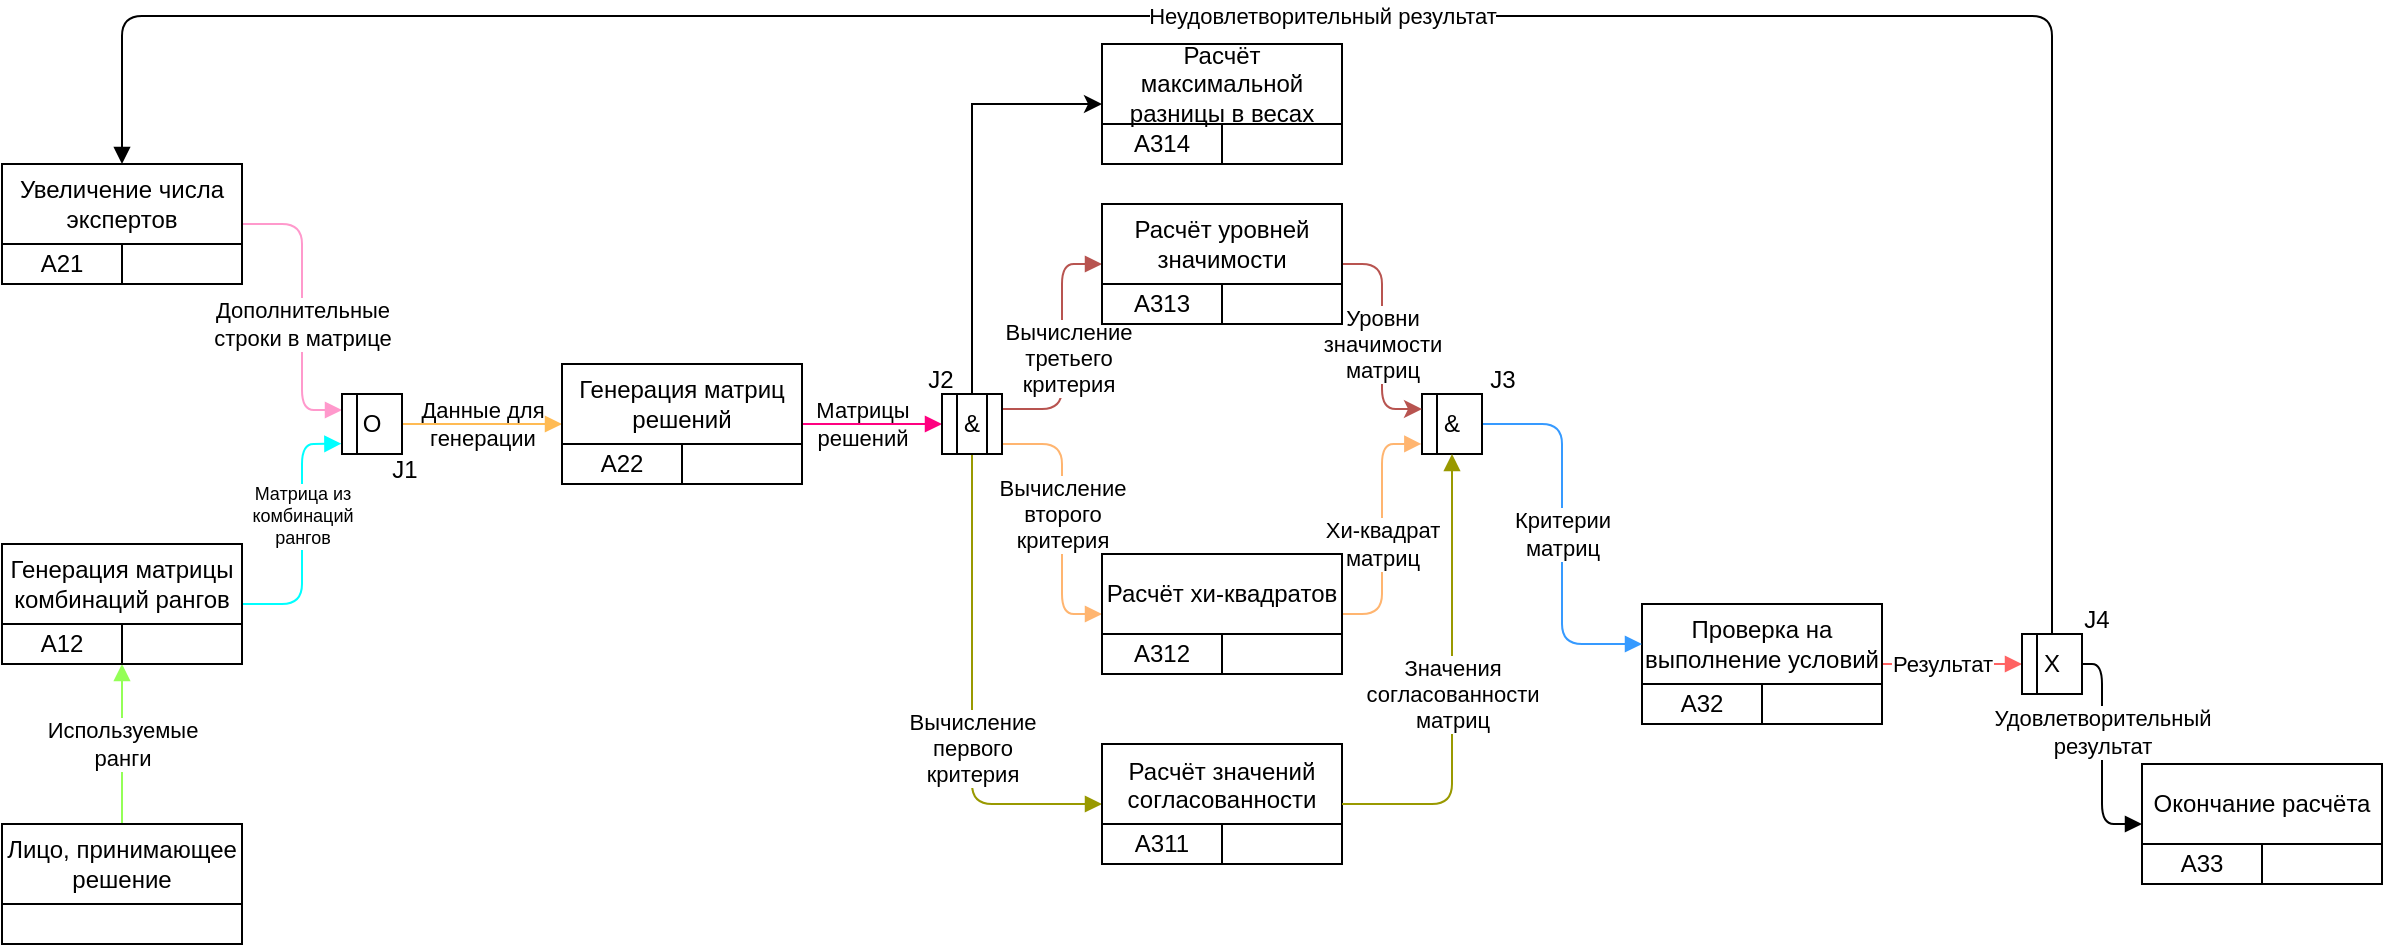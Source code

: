 <mxfile version="22.1.4" type="github">
  <diagram name="Страница — 1" id="2axHYxeO-4VpE9UikgM9">
    <mxGraphModel dx="478" dy="260" grid="0" gridSize="10" guides="1" tooltips="1" connect="1" arrows="1" fold="1" page="1" pageScale="1" pageWidth="827" pageHeight="1169" math="0" shadow="0">
      <root>
        <mxCell id="0" />
        <mxCell id="1" parent="0" />
        <mxCell id="lcVxslAkRvURmsZlSyza-24" value="Хи-квадрат&lt;br&gt;матриц" style="edgeStyle=orthogonalEdgeStyle;rounded=1;orthogonalLoop=1;jettySize=auto;html=1;exitX=1;exitY=0.75;exitDx=0;exitDy=0;endArrow=block;endFill=1;strokeColor=#FFB570;entryX=-0.011;entryY=0.833;entryDx=0;entryDy=0;entryPerimeter=0;" edge="1" parent="1" source="lcVxslAkRvURmsZlSyza-22" target="lcVxslAkRvURmsZlSyza-8">
          <mxGeometry x="-0.118" relative="1" as="geometry">
            <mxPoint x="680" y="320" as="targetPoint" />
            <Array as="points">
              <mxPoint x="690" y="405" />
              <mxPoint x="690" y="320" />
            </Array>
            <mxPoint as="offset" />
          </mxGeometry>
        </mxCell>
        <mxCell id="rHtwVeTPGvIX2-GxLPoe-113" value="&lt;div&gt;Используемые&lt;/div&gt;&lt;div&gt;ранги&lt;br&gt;&lt;/div&gt;" style="edgeStyle=orthogonalEdgeStyle;rounded=1;orthogonalLoop=1;jettySize=auto;html=1;entryX=1;entryY=1;entryDx=0;entryDy=0;strokeColor=#94FF57;endArrow=block;endFill=1;" parent="1" source="rHtwVeTPGvIX2-GxLPoe-112" target="rHtwVeTPGvIX2-GxLPoe-55" edge="1">
          <mxGeometry relative="1" as="geometry" />
        </mxCell>
        <mxCell id="rHtwVeTPGvIX2-GxLPoe-78" value="Результат" style="edgeStyle=orthogonalEdgeStyle;rounded=0;orthogonalLoop=1;jettySize=auto;html=1;exitX=1;exitY=0.75;exitDx=0;exitDy=0;entryX=0;entryY=0.5;entryDx=0;entryDy=0;endArrow=block;endFill=1;strokeColor=#FF6363;" parent="1" source="rHtwVeTPGvIX2-GxLPoe-75" target="rHtwVeTPGvIX2-GxLPoe-76" edge="1">
          <mxGeometry x="-0.143" relative="1" as="geometry">
            <mxPoint as="offset" />
          </mxGeometry>
        </mxCell>
        <mxCell id="rHtwVeTPGvIX2-GxLPoe-50" value="&lt;div&gt;Данные для&lt;/div&gt;&lt;div&gt;генерации&lt;br&gt;&lt;/div&gt;" style="edgeStyle=orthogonalEdgeStyle;rounded=0;orthogonalLoop=1;jettySize=auto;html=1;entryX=0;entryY=0.75;entryDx=0;entryDy=0;endArrow=block;endFill=1;strokeColor=#FFBB54;labelBackgroundColor=none;" parent="1" source="rHtwVeTPGvIX2-GxLPoe-49" target="rHtwVeTPGvIX2-GxLPoe-8" edge="1">
          <mxGeometry relative="1" as="geometry">
            <mxPoint as="offset" />
          </mxGeometry>
        </mxCell>
        <mxCell id="rHtwVeTPGvIX2-GxLPoe-61" value="Дополнительные&lt;br style=&quot;font-size: 10px;&quot;&gt;строки в матрице" style="edgeStyle=orthogonalEdgeStyle;rounded=1;orthogonalLoop=1;jettySize=auto;html=1;exitX=1;exitY=0.75;exitDx=0;exitDy=0;entryX=0;entryY=0.25;entryDx=0;entryDy=0;strokeColor=#FF99CC;endArrow=block;endFill=1;" parent="1" source="rHtwVeTPGvIX2-GxLPoe-47" target="rHtwVeTPGvIX2-GxLPoe-49" edge="1">
          <mxGeometry x="0.115" relative="1" as="geometry">
            <Array as="points">
              <mxPoint x="150" y="210" />
              <mxPoint x="150" y="303" />
              <mxPoint x="170" y="303" />
            </Array>
            <mxPoint as="offset" />
          </mxGeometry>
        </mxCell>
        <mxCell id="rHtwVeTPGvIX2-GxLPoe-24" value="&lt;div&gt;Матрицы&lt;/div&gt;&lt;div&gt;решений&lt;/div&gt;" style="endArrow=block;html=1;rounded=0;endFill=1;exitX=1;exitY=0.75;exitDx=0;exitDy=0;strokeColor=#FF0080;startFill=1;labelBackgroundColor=none;entryX=0;entryY=0.5;entryDx=0;entryDy=0;" parent="1" source="rHtwVeTPGvIX2-GxLPoe-8" edge="1" target="rHtwVeTPGvIX2-GxLPoe-95">
          <mxGeometry x="-0.143" width="50" height="50" relative="1" as="geometry">
            <mxPoint x="430" y="300" as="sourcePoint" />
            <mxPoint x="500" y="310" as="targetPoint" />
            <mxPoint as="offset" />
          </mxGeometry>
        </mxCell>
        <mxCell id="rHtwVeTPGvIX2-GxLPoe-58" value="&lt;div style=&quot;font-size: 9px;&quot;&gt;Матрица из&lt;/div&gt;&lt;div style=&quot;font-size: 9px;&quot;&gt;комбинаций&lt;/div&gt;&lt;div style=&quot;font-size: 9px;&quot;&gt;рангов&lt;/div&gt;" style="endArrow=block;html=1;rounded=1;exitX=1;exitY=0.75;exitDx=0;exitDy=0;entryX=-0.01;entryY=0.828;entryDx=0;entryDy=0;endFill=1;strokeColor=#00FFFF;fontSize=9;entryPerimeter=0;" parent="1" source="rHtwVeTPGvIX2-GxLPoe-56" target="rHtwVeTPGvIX2-GxLPoe-49" edge="1">
          <mxGeometry x="0.144" width="50" height="50" relative="1" as="geometry">
            <mxPoint x="180" y="350" as="sourcePoint" />
            <mxPoint x="230" y="300" as="targetPoint" />
            <Array as="points">
              <mxPoint x="150" y="400" />
              <mxPoint x="150" y="320" />
            </Array>
            <mxPoint as="offset" />
          </mxGeometry>
        </mxCell>
        <mxCell id="rHtwVeTPGvIX2-GxLPoe-9" value="" style="group" parent="1" vertex="1" connectable="0">
          <mxGeometry x="280" y="280" width="120" height="60" as="geometry" />
        </mxCell>
        <mxCell id="rHtwVeTPGvIX2-GxLPoe-2" value="" style="rounded=0;whiteSpace=wrap;html=1;" parent="rHtwVeTPGvIX2-GxLPoe-9" vertex="1">
          <mxGeometry width="120" height="60" as="geometry" />
        </mxCell>
        <mxCell id="rHtwVeTPGvIX2-GxLPoe-3" value="" style="rounded=0;whiteSpace=wrap;html=1;" parent="rHtwVeTPGvIX2-GxLPoe-9" vertex="1">
          <mxGeometry y="40" width="60" height="20" as="geometry" />
        </mxCell>
        <mxCell id="rHtwVeTPGvIX2-GxLPoe-4" value="" style="rounded=0;whiteSpace=wrap;html=1;" parent="rHtwVeTPGvIX2-GxLPoe-9" vertex="1">
          <mxGeometry x="60" y="40" width="60" height="20" as="geometry" />
        </mxCell>
        <mxCell id="rHtwVeTPGvIX2-GxLPoe-6" value="А22" style="text;html=1;strokeColor=none;fillColor=none;align=center;verticalAlign=middle;whiteSpace=wrap;rounded=0;" parent="rHtwVeTPGvIX2-GxLPoe-9" vertex="1">
          <mxGeometry y="40" width="60" height="20" as="geometry" />
        </mxCell>
        <mxCell id="rHtwVeTPGvIX2-GxLPoe-8" value="Генерация матриц решений" style="text;html=1;strokeColor=none;fillColor=none;align=center;verticalAlign=middle;whiteSpace=wrap;rounded=0;" parent="rHtwVeTPGvIX2-GxLPoe-9" vertex="1">
          <mxGeometry width="120" height="40" as="geometry" />
        </mxCell>
        <mxCell id="rHtwVeTPGvIX2-GxLPoe-42" value="" style="group" parent="1" vertex="1" connectable="0">
          <mxGeometry y="180" width="120" height="60" as="geometry" />
        </mxCell>
        <mxCell id="rHtwVeTPGvIX2-GxLPoe-43" value="" style="rounded=0;whiteSpace=wrap;html=1;" parent="rHtwVeTPGvIX2-GxLPoe-42" vertex="1">
          <mxGeometry width="120" height="60" as="geometry" />
        </mxCell>
        <mxCell id="rHtwVeTPGvIX2-GxLPoe-44" value="" style="rounded=0;whiteSpace=wrap;html=1;" parent="rHtwVeTPGvIX2-GxLPoe-42" vertex="1">
          <mxGeometry y="40" width="60" height="20" as="geometry" />
        </mxCell>
        <mxCell id="rHtwVeTPGvIX2-GxLPoe-45" value="" style="rounded=0;whiteSpace=wrap;html=1;" parent="rHtwVeTPGvIX2-GxLPoe-42" vertex="1">
          <mxGeometry x="60" y="40" width="60" height="20" as="geometry" />
        </mxCell>
        <mxCell id="rHtwVeTPGvIX2-GxLPoe-46" value="А21" style="text;html=1;strokeColor=none;fillColor=none;align=center;verticalAlign=middle;whiteSpace=wrap;rounded=0;" parent="rHtwVeTPGvIX2-GxLPoe-42" vertex="1">
          <mxGeometry y="40" width="60" height="20" as="geometry" />
        </mxCell>
        <mxCell id="rHtwVeTPGvIX2-GxLPoe-47" value="Увеличение числа экспертов" style="text;html=1;strokeColor=none;fillColor=none;align=center;verticalAlign=middle;whiteSpace=wrap;rounded=0;" parent="rHtwVeTPGvIX2-GxLPoe-42" vertex="1">
          <mxGeometry width="120" height="40" as="geometry" />
        </mxCell>
        <mxCell id="rHtwVeTPGvIX2-GxLPoe-49" value="O" style="rounded=0;whiteSpace=wrap;html=1;" parent="1" vertex="1">
          <mxGeometry x="170" y="295" width="30" height="30" as="geometry" />
        </mxCell>
        <mxCell id="rHtwVeTPGvIX2-GxLPoe-51" value="" style="group" parent="1" vertex="1" connectable="0">
          <mxGeometry y="370" width="120" height="60" as="geometry" />
        </mxCell>
        <mxCell id="rHtwVeTPGvIX2-GxLPoe-52" value="" style="rounded=0;whiteSpace=wrap;html=1;" parent="rHtwVeTPGvIX2-GxLPoe-51" vertex="1">
          <mxGeometry width="120" height="60" as="geometry" />
        </mxCell>
        <mxCell id="rHtwVeTPGvIX2-GxLPoe-53" value="" style="rounded=0;whiteSpace=wrap;html=1;" parent="rHtwVeTPGvIX2-GxLPoe-51" vertex="1">
          <mxGeometry y="40" width="60" height="20" as="geometry" />
        </mxCell>
        <mxCell id="rHtwVeTPGvIX2-GxLPoe-54" value="" style="rounded=0;whiteSpace=wrap;html=1;" parent="rHtwVeTPGvIX2-GxLPoe-51" vertex="1">
          <mxGeometry x="60" y="40" width="60" height="20" as="geometry" />
        </mxCell>
        <mxCell id="rHtwVeTPGvIX2-GxLPoe-55" value="А12" style="text;html=1;strokeColor=none;fillColor=none;align=center;verticalAlign=middle;whiteSpace=wrap;rounded=0;" parent="rHtwVeTPGvIX2-GxLPoe-51" vertex="1">
          <mxGeometry y="40" width="60" height="20" as="geometry" />
        </mxCell>
        <mxCell id="rHtwVeTPGvIX2-GxLPoe-56" value="Генерация матрицы комбинаций рангов" style="text;html=1;strokeColor=none;fillColor=none;align=center;verticalAlign=middle;whiteSpace=wrap;rounded=0;" parent="rHtwVeTPGvIX2-GxLPoe-51" vertex="1">
          <mxGeometry width="120" height="40" as="geometry" />
        </mxCell>
        <mxCell id="rHtwVeTPGvIX2-GxLPoe-59" value="" style="endArrow=none;html=1;rounded=0;entryX=0.25;entryY=0;entryDx=0;entryDy=0;exitX=0.25;exitY=1;exitDx=0;exitDy=0;" parent="1" source="rHtwVeTPGvIX2-GxLPoe-49" target="rHtwVeTPGvIX2-GxLPoe-49" edge="1">
          <mxGeometry width="50" height="50" relative="1" as="geometry">
            <mxPoint x="160" y="350" as="sourcePoint" />
            <mxPoint x="210" y="300" as="targetPoint" />
          </mxGeometry>
        </mxCell>
        <mxCell id="rHtwVeTPGvIX2-GxLPoe-70" value="" style="group" parent="1" vertex="1" connectable="0">
          <mxGeometry x="820" y="400" width="120" height="60" as="geometry" />
        </mxCell>
        <mxCell id="rHtwVeTPGvIX2-GxLPoe-71" value="" style="rounded=0;whiteSpace=wrap;html=1;" parent="rHtwVeTPGvIX2-GxLPoe-70" vertex="1">
          <mxGeometry width="120" height="60" as="geometry" />
        </mxCell>
        <mxCell id="rHtwVeTPGvIX2-GxLPoe-72" value="" style="rounded=0;whiteSpace=wrap;html=1;" parent="rHtwVeTPGvIX2-GxLPoe-70" vertex="1">
          <mxGeometry y="40" width="60" height="20" as="geometry" />
        </mxCell>
        <mxCell id="rHtwVeTPGvIX2-GxLPoe-73" value="" style="rounded=0;whiteSpace=wrap;html=1;" parent="rHtwVeTPGvIX2-GxLPoe-70" vertex="1">
          <mxGeometry x="60" y="40" width="60" height="20" as="geometry" />
        </mxCell>
        <mxCell id="rHtwVeTPGvIX2-GxLPoe-74" value="А32" style="text;html=1;strokeColor=none;fillColor=none;align=center;verticalAlign=middle;whiteSpace=wrap;rounded=0;" parent="rHtwVeTPGvIX2-GxLPoe-70" vertex="1">
          <mxGeometry y="40" width="60" height="20" as="geometry" />
        </mxCell>
        <mxCell id="rHtwVeTPGvIX2-GxLPoe-75" value="Проверка на выполнение условий" style="text;html=1;strokeColor=none;fillColor=none;align=center;verticalAlign=middle;whiteSpace=wrap;rounded=0;" parent="rHtwVeTPGvIX2-GxLPoe-70" vertex="1">
          <mxGeometry width="120" height="40" as="geometry" />
        </mxCell>
        <mxCell id="rHtwVeTPGvIX2-GxLPoe-79" value="Неудовлетворительный результат" style="edgeStyle=orthogonalEdgeStyle;rounded=1;orthogonalLoop=1;jettySize=auto;html=1;entryX=0.5;entryY=0;entryDx=0;entryDy=0;exitX=0.5;exitY=0;exitDx=0;exitDy=0;endArrow=block;endFill=1;" parent="1" source="rHtwVeTPGvIX2-GxLPoe-76" target="rHtwVeTPGvIX2-GxLPoe-47" edge="1">
          <mxGeometry relative="1" as="geometry">
            <Array as="points">
              <mxPoint x="1025" y="106" />
              <mxPoint x="60" y="106" />
            </Array>
          </mxGeometry>
        </mxCell>
        <mxCell id="rHtwVeTPGvIX2-GxLPoe-81" value="Удовлетворительный&lt;br&gt;результат" style="rounded=1;orthogonalLoop=1;jettySize=auto;html=1;exitX=1;exitY=0.5;exitDx=0;exitDy=0;entryX=0;entryY=0.75;entryDx=0;entryDy=0;endArrow=block;endFill=1;strokeColor=default;edgeStyle=orthogonalEdgeStyle;" parent="1" source="rHtwVeTPGvIX2-GxLPoe-76" target="rHtwVeTPGvIX2-GxLPoe-88" edge="1">
          <mxGeometry x="-0.2" relative="1" as="geometry">
            <mxPoint x="1100" y="440" as="targetPoint" />
            <mxPoint as="offset" />
            <Array as="points">
              <mxPoint x="1050" y="430" />
              <mxPoint x="1050" y="510" />
            </Array>
          </mxGeometry>
        </mxCell>
        <mxCell id="rHtwVeTPGvIX2-GxLPoe-76" value="X" style="rounded=0;whiteSpace=wrap;html=1;" parent="1" vertex="1">
          <mxGeometry x="1010" y="415" width="30" height="30" as="geometry" />
        </mxCell>
        <mxCell id="rHtwVeTPGvIX2-GxLPoe-77" value="" style="endArrow=none;html=1;rounded=0;entryX=0.25;entryY=0;entryDx=0;entryDy=0;exitX=0.25;exitY=1;exitDx=0;exitDy=0;" parent="1" source="rHtwVeTPGvIX2-GxLPoe-76" target="rHtwVeTPGvIX2-GxLPoe-76" edge="1">
          <mxGeometry width="50" height="50" relative="1" as="geometry">
            <mxPoint x="1000" y="470" as="sourcePoint" />
            <mxPoint x="1050" y="420" as="targetPoint" />
          </mxGeometry>
        </mxCell>
        <mxCell id="rHtwVeTPGvIX2-GxLPoe-83" value="" style="group" parent="1" vertex="1" connectable="0">
          <mxGeometry x="1070" y="480" width="120" height="60" as="geometry" />
        </mxCell>
        <mxCell id="rHtwVeTPGvIX2-GxLPoe-84" value="" style="rounded=0;whiteSpace=wrap;html=1;" parent="rHtwVeTPGvIX2-GxLPoe-83" vertex="1">
          <mxGeometry width="120" height="60" as="geometry" />
        </mxCell>
        <mxCell id="rHtwVeTPGvIX2-GxLPoe-85" value="" style="rounded=0;whiteSpace=wrap;html=1;" parent="rHtwVeTPGvIX2-GxLPoe-83" vertex="1">
          <mxGeometry y="40" width="60" height="20" as="geometry" />
        </mxCell>
        <mxCell id="rHtwVeTPGvIX2-GxLPoe-86" value="" style="rounded=0;whiteSpace=wrap;html=1;" parent="rHtwVeTPGvIX2-GxLPoe-83" vertex="1">
          <mxGeometry x="60" y="40" width="60" height="20" as="geometry" />
        </mxCell>
        <mxCell id="rHtwVeTPGvIX2-GxLPoe-87" value="А33" style="text;html=1;strokeColor=none;fillColor=none;align=center;verticalAlign=middle;whiteSpace=wrap;rounded=0;" parent="rHtwVeTPGvIX2-GxLPoe-83" vertex="1">
          <mxGeometry y="40" width="60" height="20" as="geometry" />
        </mxCell>
        <mxCell id="rHtwVeTPGvIX2-GxLPoe-88" value="Окончание расчёта" style="text;html=1;strokeColor=none;fillColor=none;align=center;verticalAlign=middle;whiteSpace=wrap;rounded=0;" parent="rHtwVeTPGvIX2-GxLPoe-83" vertex="1">
          <mxGeometry width="120" height="40" as="geometry" />
        </mxCell>
        <mxCell id="lcVxslAkRvURmsZlSyza-7" value="Вычисление&lt;br&gt;первого&lt;br&gt;критерия" style="edgeStyle=orthogonalEdgeStyle;rounded=1;orthogonalLoop=1;jettySize=auto;html=1;entryX=0;entryY=0.5;entryDx=0;entryDy=0;endArrow=block;endFill=1;strokeColor=#999900;" edge="1" parent="1" source="rHtwVeTPGvIX2-GxLPoe-95" target="lcVxslAkRvURmsZlSyza-2">
          <mxGeometry x="0.227" relative="1" as="geometry">
            <mxPoint x="530" y="430" as="targetPoint" />
            <Array as="points">
              <mxPoint x="485" y="500" />
            </Array>
            <mxPoint as="offset" />
          </mxGeometry>
        </mxCell>
        <mxCell id="lcVxslAkRvURmsZlSyza-23" value="Вычисление&lt;br&gt;второго&lt;br&gt;критерия" style="edgeStyle=orthogonalEdgeStyle;rounded=1;orthogonalLoop=1;jettySize=auto;html=1;entryX=0;entryY=0.75;entryDx=0;entryDy=0;exitX=1.003;exitY=0.832;exitDx=0;exitDy=0;exitPerimeter=0;endArrow=block;endFill=1;strokeColor=#FFB570;" edge="1" parent="1" source="rHtwVeTPGvIX2-GxLPoe-95" target="lcVxslAkRvURmsZlSyza-22">
          <mxGeometry x="-0.035" relative="1" as="geometry">
            <Array as="points">
              <mxPoint x="530" y="320" />
              <mxPoint x="530" y="405" />
            </Array>
            <mxPoint as="offset" />
          </mxGeometry>
        </mxCell>
        <mxCell id="lcVxslAkRvURmsZlSyza-32" value="Вычисление&lt;br&gt;третьего&lt;br&gt;критерия" style="edgeStyle=orthogonalEdgeStyle;rounded=1;orthogonalLoop=1;jettySize=auto;html=1;exitX=1;exitY=0.25;exitDx=0;exitDy=0;entryX=0;entryY=0.75;entryDx=0;entryDy=0;endArrow=block;endFill=1;strokeColor=#B85450;" edge="1" parent="1" source="rHtwVeTPGvIX2-GxLPoe-95" target="lcVxslAkRvURmsZlSyza-31">
          <mxGeometry x="-0.094" y="-3" relative="1" as="geometry">
            <Array as="points">
              <mxPoint x="530" y="303" />
              <mxPoint x="530" y="230" />
            </Array>
            <mxPoint as="offset" />
          </mxGeometry>
        </mxCell>
        <mxCell id="lcVxslAkRvURmsZlSyza-40" style="edgeStyle=orthogonalEdgeStyle;rounded=0;orthogonalLoop=1;jettySize=auto;html=1;exitX=0.5;exitY=0;exitDx=0;exitDy=0;entryX=0;entryY=0.75;entryDx=0;entryDy=0;" edge="1" parent="1" source="rHtwVeTPGvIX2-GxLPoe-95" target="lcVxslAkRvURmsZlSyza-39">
          <mxGeometry relative="1" as="geometry">
            <mxPoint x="543.667" y="152.333" as="targetPoint" />
            <Array as="points">
              <mxPoint x="485" y="150" />
            </Array>
          </mxGeometry>
        </mxCell>
        <mxCell id="rHtwVeTPGvIX2-GxLPoe-95" value="&amp;amp;" style="rounded=0;whiteSpace=wrap;html=1;" parent="1" vertex="1">
          <mxGeometry x="470" y="295" width="30" height="30" as="geometry" />
        </mxCell>
        <mxCell id="rHtwVeTPGvIX2-GxLPoe-96" value="" style="endArrow=none;html=1;rounded=0;entryX=0.25;entryY=0;entryDx=0;entryDy=0;exitX=0.25;exitY=1;exitDx=0;exitDy=0;" parent="1" source="rHtwVeTPGvIX2-GxLPoe-95" target="rHtwVeTPGvIX2-GxLPoe-95" edge="1">
          <mxGeometry width="50" height="50" relative="1" as="geometry">
            <mxPoint x="460" y="350" as="sourcePoint" />
            <mxPoint x="510" y="300" as="targetPoint" />
          </mxGeometry>
        </mxCell>
        <mxCell id="rHtwVeTPGvIX2-GxLPoe-98" value="" style="endArrow=none;html=1;rounded=0;entryX=0.75;entryY=0;entryDx=0;entryDy=0;exitX=0.75;exitY=1;exitDx=0;exitDy=0;" parent="1" source="rHtwVeTPGvIX2-GxLPoe-95" target="rHtwVeTPGvIX2-GxLPoe-95" edge="1">
          <mxGeometry width="50" height="50" relative="1" as="geometry">
            <mxPoint x="488" y="335" as="sourcePoint" />
            <mxPoint x="488" y="305" as="targetPoint" />
          </mxGeometry>
        </mxCell>
        <mxCell id="rHtwVeTPGvIX2-GxLPoe-107" value="" style="group" parent="1" vertex="1" connectable="0">
          <mxGeometry y="510" width="120" height="60" as="geometry" />
        </mxCell>
        <mxCell id="rHtwVeTPGvIX2-GxLPoe-108" value="" style="rounded=0;whiteSpace=wrap;html=1;" parent="rHtwVeTPGvIX2-GxLPoe-107" vertex="1">
          <mxGeometry width="120" height="60" as="geometry" />
        </mxCell>
        <mxCell id="rHtwVeTPGvIX2-GxLPoe-109" value="" style="rounded=0;whiteSpace=wrap;html=1;" parent="rHtwVeTPGvIX2-GxLPoe-107" vertex="1">
          <mxGeometry y="40" width="120" height="20" as="geometry" />
        </mxCell>
        <mxCell id="rHtwVeTPGvIX2-GxLPoe-112" value="Лицо, принимающее решение" style="text;html=1;strokeColor=none;fillColor=none;align=center;verticalAlign=middle;whiteSpace=wrap;rounded=0;" parent="rHtwVeTPGvIX2-GxLPoe-107" vertex="1">
          <mxGeometry width="120" height="40" as="geometry" />
        </mxCell>
        <mxCell id="lcVxslAkRvURmsZlSyza-1" value="" style="group" vertex="1" connectable="0" parent="1">
          <mxGeometry x="550" y="470" width="120" height="60" as="geometry" />
        </mxCell>
        <mxCell id="lcVxslAkRvURmsZlSyza-2" value="Расчёт значений согласованности" style="rounded=0;whiteSpace=wrap;html=1;verticalAlign=top;" vertex="1" parent="lcVxslAkRvURmsZlSyza-1">
          <mxGeometry width="120" height="60" as="geometry" />
        </mxCell>
        <mxCell id="lcVxslAkRvURmsZlSyza-3" value="" style="rounded=0;whiteSpace=wrap;html=1;" vertex="1" parent="lcVxslAkRvURmsZlSyza-1">
          <mxGeometry y="40" width="60" height="20" as="geometry" />
        </mxCell>
        <mxCell id="lcVxslAkRvURmsZlSyza-4" value="" style="rounded=0;whiteSpace=wrap;html=1;" vertex="1" parent="lcVxslAkRvURmsZlSyza-1">
          <mxGeometry x="60" y="40" width="60" height="20" as="geometry" />
        </mxCell>
        <mxCell id="lcVxslAkRvURmsZlSyza-5" value="А311" style="text;html=1;strokeColor=none;fillColor=none;align=center;verticalAlign=middle;whiteSpace=wrap;rounded=0;" vertex="1" parent="lcVxslAkRvURmsZlSyza-1">
          <mxGeometry y="40" width="60" height="20" as="geometry" />
        </mxCell>
        <mxCell id="lcVxslAkRvURmsZlSyza-12" value="Критерии&lt;br&gt;матриц" style="edgeStyle=orthogonalEdgeStyle;rounded=1;orthogonalLoop=1;jettySize=auto;html=1;entryX=0;entryY=0.5;entryDx=0;entryDy=0;endArrow=block;endFill=1;strokeColor=#369AFF;" edge="1" parent="1" source="lcVxslAkRvURmsZlSyza-8" target="rHtwVeTPGvIX2-GxLPoe-75">
          <mxGeometry relative="1" as="geometry" />
        </mxCell>
        <mxCell id="lcVxslAkRvURmsZlSyza-8" value="&amp;amp;" style="rounded=0;whiteSpace=wrap;html=1;" vertex="1" parent="1">
          <mxGeometry x="710" y="295" width="30" height="30" as="geometry" />
        </mxCell>
        <mxCell id="lcVxslAkRvURmsZlSyza-9" value="" style="endArrow=none;html=1;rounded=0;entryX=0.25;entryY=0;entryDx=0;entryDy=0;exitX=0.25;exitY=1;exitDx=0;exitDy=0;" edge="1" parent="1" source="lcVxslAkRvURmsZlSyza-8" target="lcVxslAkRvURmsZlSyza-8">
          <mxGeometry width="50" height="50" relative="1" as="geometry">
            <mxPoint x="700" y="350" as="sourcePoint" />
            <mxPoint x="750" y="300" as="targetPoint" />
          </mxGeometry>
        </mxCell>
        <mxCell id="lcVxslAkRvURmsZlSyza-11" value="Значения&lt;br&gt;согласованности&lt;br&gt;матриц" style="edgeStyle=orthogonalEdgeStyle;rounded=1;orthogonalLoop=1;jettySize=auto;html=1;exitX=1;exitY=0.5;exitDx=0;exitDy=0;entryX=0.5;entryY=1;entryDx=0;entryDy=0;strokeColor=#999900;endArrow=block;endFill=1;" edge="1" parent="1" source="lcVxslAkRvURmsZlSyza-2" target="lcVxslAkRvURmsZlSyza-8">
          <mxGeometry x="-0.038" relative="1" as="geometry">
            <mxPoint x="650" y="430" as="sourcePoint" />
            <Array as="points">
              <mxPoint x="725" y="500" />
            </Array>
            <mxPoint as="offset" />
          </mxGeometry>
        </mxCell>
        <mxCell id="lcVxslAkRvURmsZlSyza-13" value="J1" style="text;html=1;align=center;verticalAlign=middle;resizable=0;points=[];autosize=1;strokeColor=none;fillColor=none;" vertex="1" parent="1">
          <mxGeometry x="181" y="318" width="40" height="30" as="geometry" />
        </mxCell>
        <mxCell id="lcVxslAkRvURmsZlSyza-14" value="J2" style="text;html=1;align=center;verticalAlign=middle;resizable=0;points=[];autosize=1;strokeColor=none;fillColor=none;" vertex="1" parent="1">
          <mxGeometry x="449" y="273" width="40" height="30" as="geometry" />
        </mxCell>
        <mxCell id="lcVxslAkRvURmsZlSyza-15" value="J3" style="text;html=1;align=center;verticalAlign=middle;resizable=0;points=[];autosize=1;strokeColor=none;fillColor=none;" vertex="1" parent="1">
          <mxGeometry x="730" y="273" width="40" height="30" as="geometry" />
        </mxCell>
        <mxCell id="lcVxslAkRvURmsZlSyza-16" value="J4" style="text;html=1;align=center;verticalAlign=middle;resizable=0;points=[];autosize=1;strokeColor=none;fillColor=none;" vertex="1" parent="1">
          <mxGeometry x="1027" y="393" width="40" height="30" as="geometry" />
        </mxCell>
        <mxCell id="lcVxslAkRvURmsZlSyza-17" value="" style="group" vertex="1" connectable="0" parent="1">
          <mxGeometry x="550" y="375" width="120" height="60" as="geometry" />
        </mxCell>
        <mxCell id="lcVxslAkRvURmsZlSyza-18" value="" style="rounded=0;whiteSpace=wrap;html=1;" vertex="1" parent="lcVxslAkRvURmsZlSyza-17">
          <mxGeometry width="120" height="60" as="geometry" />
        </mxCell>
        <mxCell id="lcVxslAkRvURmsZlSyza-19" value="" style="rounded=0;whiteSpace=wrap;html=1;" vertex="1" parent="lcVxslAkRvURmsZlSyza-17">
          <mxGeometry y="40" width="60" height="20" as="geometry" />
        </mxCell>
        <mxCell id="lcVxslAkRvURmsZlSyza-20" value="" style="rounded=0;whiteSpace=wrap;html=1;" vertex="1" parent="lcVxslAkRvURmsZlSyza-17">
          <mxGeometry x="60" y="40" width="60" height="20" as="geometry" />
        </mxCell>
        <mxCell id="lcVxslAkRvURmsZlSyza-21" value="А312" style="text;html=1;strokeColor=none;fillColor=none;align=center;verticalAlign=middle;whiteSpace=wrap;rounded=0;" vertex="1" parent="lcVxslAkRvURmsZlSyza-17">
          <mxGeometry y="40" width="60" height="20" as="geometry" />
        </mxCell>
        <mxCell id="lcVxslAkRvURmsZlSyza-22" value="Расчёт хи-квадратов" style="text;html=1;strokeColor=none;fillColor=none;align=center;verticalAlign=middle;whiteSpace=wrap;rounded=0;" vertex="1" parent="lcVxslAkRvURmsZlSyza-17">
          <mxGeometry width="120" height="40" as="geometry" />
        </mxCell>
        <mxCell id="lcVxslAkRvURmsZlSyza-33" value="Уровни&lt;br&gt;значимости&lt;br&gt;матриц" style="edgeStyle=orthogonalEdgeStyle;rounded=1;orthogonalLoop=1;jettySize=auto;html=1;exitX=1;exitY=0.75;exitDx=0;exitDy=0;entryX=0;entryY=0.25;entryDx=0;entryDy=0;strokeColor=#B85450;" edge="1" parent="1" source="lcVxslAkRvURmsZlSyza-31" target="lcVxslAkRvURmsZlSyza-8">
          <mxGeometry x="0.067" relative="1" as="geometry">
            <mxPoint as="offset" />
          </mxGeometry>
        </mxCell>
        <mxCell id="lcVxslAkRvURmsZlSyza-26" value="" style="group" vertex="1" connectable="0" parent="1">
          <mxGeometry x="550" y="200" width="120" height="60" as="geometry" />
        </mxCell>
        <mxCell id="lcVxslAkRvURmsZlSyza-27" value="" style="rounded=0;whiteSpace=wrap;html=1;" vertex="1" parent="lcVxslAkRvURmsZlSyza-26">
          <mxGeometry width="120" height="60" as="geometry" />
        </mxCell>
        <mxCell id="lcVxslAkRvURmsZlSyza-28" value="" style="rounded=0;whiteSpace=wrap;html=1;" vertex="1" parent="lcVxslAkRvURmsZlSyza-26">
          <mxGeometry y="40" width="60" height="20" as="geometry" />
        </mxCell>
        <mxCell id="lcVxslAkRvURmsZlSyza-29" value="" style="rounded=0;whiteSpace=wrap;html=1;" vertex="1" parent="lcVxslAkRvURmsZlSyza-26">
          <mxGeometry x="60" y="40" width="60" height="20" as="geometry" />
        </mxCell>
        <mxCell id="lcVxslAkRvURmsZlSyza-30" value="А313" style="text;html=1;strokeColor=none;fillColor=none;align=center;verticalAlign=middle;whiteSpace=wrap;rounded=0;" vertex="1" parent="lcVxslAkRvURmsZlSyza-26">
          <mxGeometry y="40" width="60" height="20" as="geometry" />
        </mxCell>
        <mxCell id="lcVxslAkRvURmsZlSyza-31" value="Расчёт уровней&lt;br&gt;значимости" style="text;html=1;strokeColor=none;fillColor=none;align=center;verticalAlign=middle;whiteSpace=wrap;rounded=0;" vertex="1" parent="lcVxslAkRvURmsZlSyza-26">
          <mxGeometry width="120" height="40" as="geometry" />
        </mxCell>
        <mxCell id="lcVxslAkRvURmsZlSyza-34" value="" style="group" vertex="1" connectable="0" parent="1">
          <mxGeometry x="550" y="120" width="120" height="60" as="geometry" />
        </mxCell>
        <mxCell id="lcVxslAkRvURmsZlSyza-35" value="" style="rounded=0;whiteSpace=wrap;html=1;" vertex="1" parent="lcVxslAkRvURmsZlSyza-34">
          <mxGeometry width="120" height="60" as="geometry" />
        </mxCell>
        <mxCell id="lcVxslAkRvURmsZlSyza-36" value="" style="rounded=0;whiteSpace=wrap;html=1;" vertex="1" parent="lcVxslAkRvURmsZlSyza-34">
          <mxGeometry y="40" width="60" height="20" as="geometry" />
        </mxCell>
        <mxCell id="lcVxslAkRvURmsZlSyza-37" value="" style="rounded=0;whiteSpace=wrap;html=1;" vertex="1" parent="lcVxslAkRvURmsZlSyza-34">
          <mxGeometry x="60" y="40" width="60" height="20" as="geometry" />
        </mxCell>
        <mxCell id="lcVxslAkRvURmsZlSyza-38" value="А314" style="text;html=1;strokeColor=none;fillColor=none;align=center;verticalAlign=middle;whiteSpace=wrap;rounded=0;" vertex="1" parent="lcVxslAkRvURmsZlSyza-34">
          <mxGeometry y="40" width="60" height="20" as="geometry" />
        </mxCell>
        <mxCell id="lcVxslAkRvURmsZlSyza-39" value="Расчёт максимальной разницы в весах" style="text;html=1;strokeColor=none;fillColor=none;align=center;verticalAlign=middle;whiteSpace=wrap;rounded=0;" vertex="1" parent="lcVxslAkRvURmsZlSyza-34">
          <mxGeometry width="120" height="40" as="geometry" />
        </mxCell>
      </root>
    </mxGraphModel>
  </diagram>
</mxfile>
